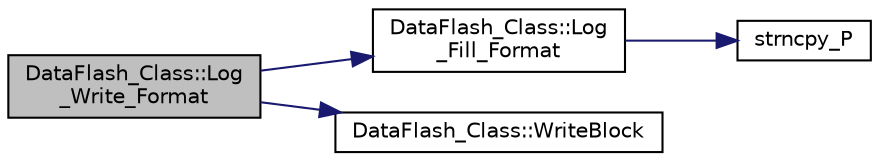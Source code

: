 digraph "DataFlash_Class::Log_Write_Format"
{
 // INTERACTIVE_SVG=YES
  edge [fontname="Helvetica",fontsize="10",labelfontname="Helvetica",labelfontsize="10"];
  node [fontname="Helvetica",fontsize="10",shape=record];
  rankdir="LR";
  Node1 [label="DataFlash_Class::Log\l_Write_Format",height=0.2,width=0.4,color="black", fillcolor="grey75", style="filled" fontcolor="black"];
  Node1 -> Node2 [color="midnightblue",fontsize="10",style="solid",fontname="Helvetica"];
  Node2 [label="DataFlash_Class::Log\l_Fill_Format",height=0.2,width=0.4,color="black", fillcolor="white", style="filled",URL="$classDataFlash__Class.html#a972466284a00ba479b9752a8fa43415e"];
  Node2 -> Node3 [color="midnightblue",fontsize="10",style="solid",fontname="Helvetica"];
  Node3 [label="strncpy_P",height=0.2,width=0.4,color="black", fillcolor="white", style="filled",URL="$AP__Progmem__AVR_8h.html#a00eef44be35a92b1ef4067ea49bea7a3"];
  Node1 -> Node4 [color="midnightblue",fontsize="10",style="solid",fontname="Helvetica"];
  Node4 [label="DataFlash_Class::WriteBlock",height=0.2,width=0.4,color="black", fillcolor="white", style="filled",URL="$classDataFlash__Class.html#af5e6aefb8f2136e9104be836dac88625"];
}
